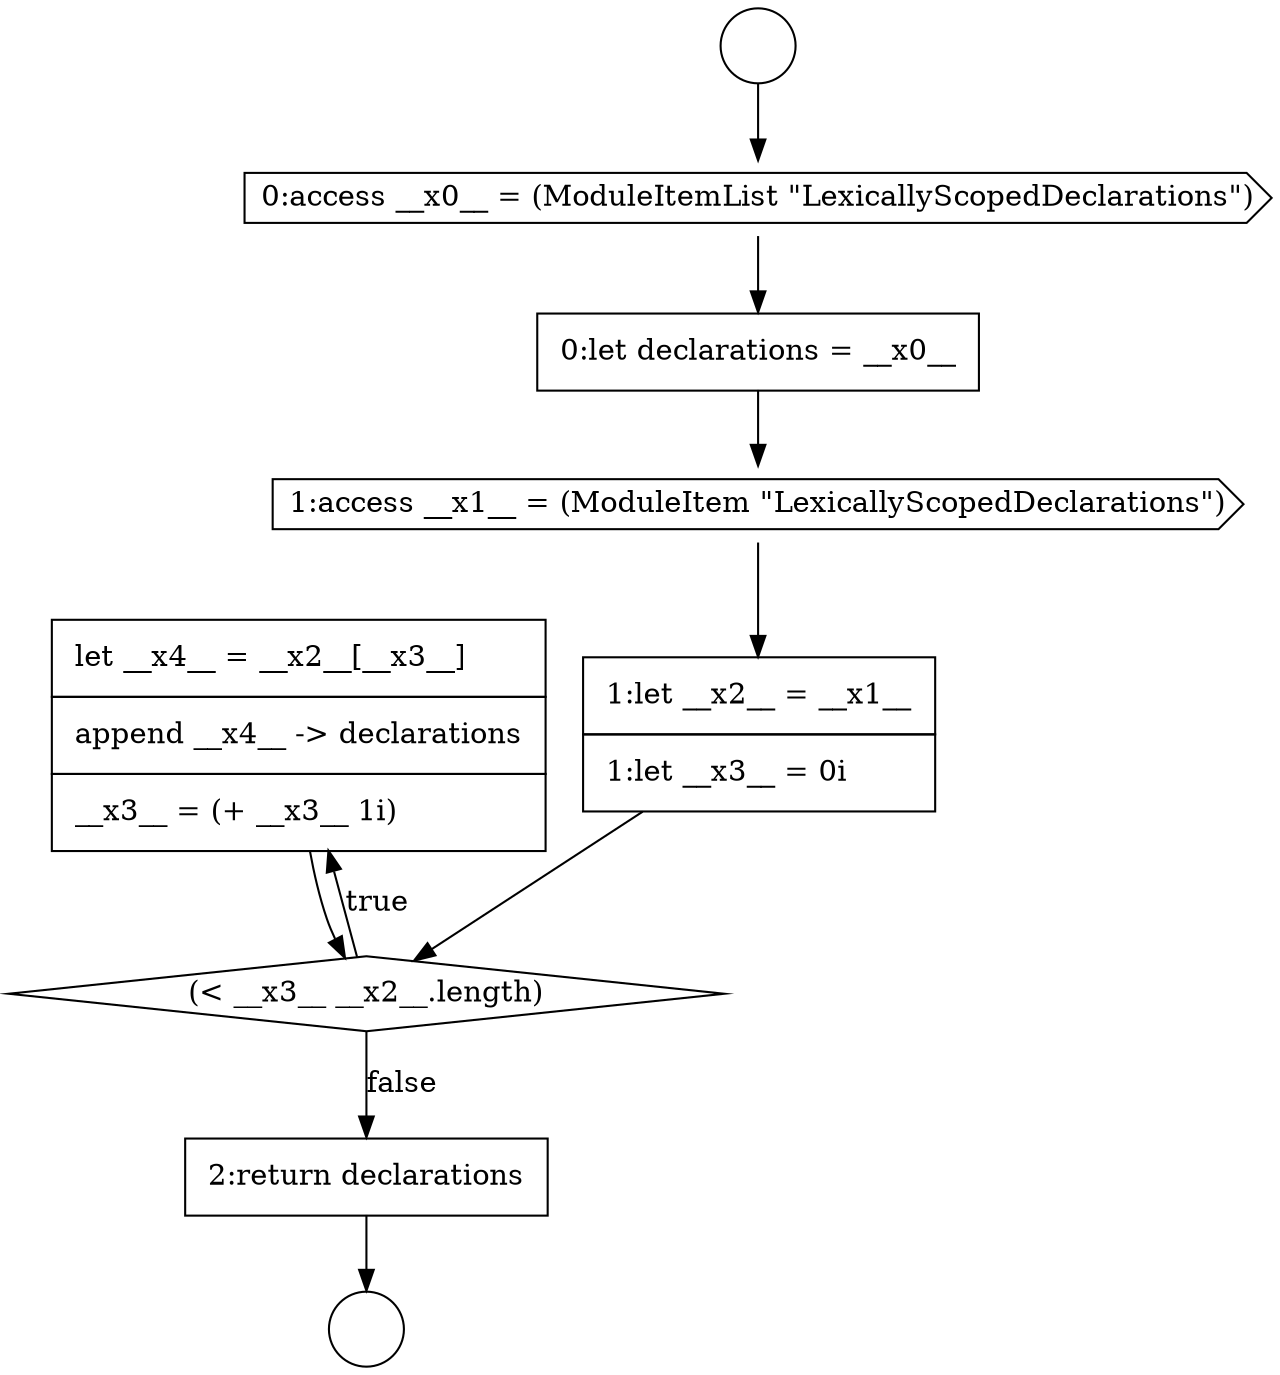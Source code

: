 digraph {
  node10785 [shape=none, margin=0, label=<<font color="black">
    <table border="0" cellborder="1" cellspacing="0" cellpadding="10">
      <tr><td align="left">let __x4__ = __x2__[__x3__]</td></tr>
      <tr><td align="left">append __x4__ -&gt; declarations</td></tr>
      <tr><td align="left">__x3__ = (+ __x3__ 1i)</td></tr>
    </table>
  </font>> color="black" fillcolor="white" style=filled]
  node10780 [shape=cds, label=<<font color="black">0:access __x0__ = (ModuleItemList &quot;LexicallyScopedDeclarations&quot;)</font>> color="black" fillcolor="white" style=filled]
  node10786 [shape=none, margin=0, label=<<font color="black">
    <table border="0" cellborder="1" cellspacing="0" cellpadding="10">
      <tr><td align="left">2:return declarations</td></tr>
    </table>
  </font>> color="black" fillcolor="white" style=filled]
  node10784 [shape=diamond, label=<<font color="black">(&lt; __x3__ __x2__.length)</font>> color="black" fillcolor="white" style=filled]
  node10779 [shape=circle label=" " color="black" fillcolor="white" style=filled]
  node10783 [shape=none, margin=0, label=<<font color="black">
    <table border="0" cellborder="1" cellspacing="0" cellpadding="10">
      <tr><td align="left">1:let __x2__ = __x1__</td></tr>
      <tr><td align="left">1:let __x3__ = 0i</td></tr>
    </table>
  </font>> color="black" fillcolor="white" style=filled]
  node10778 [shape=circle label=" " color="black" fillcolor="white" style=filled]
  node10782 [shape=cds, label=<<font color="black">1:access __x1__ = (ModuleItem &quot;LexicallyScopedDeclarations&quot;)</font>> color="black" fillcolor="white" style=filled]
  node10781 [shape=none, margin=0, label=<<font color="black">
    <table border="0" cellborder="1" cellspacing="0" cellpadding="10">
      <tr><td align="left">0:let declarations = __x0__</td></tr>
    </table>
  </font>> color="black" fillcolor="white" style=filled]
  node10785 -> node10784 [ color="black"]
  node10778 -> node10780 [ color="black"]
  node10782 -> node10783 [ color="black"]
  node10786 -> node10779 [ color="black"]
  node10784 -> node10785 [label=<<font color="black">true</font>> color="black"]
  node10784 -> node10786 [label=<<font color="black">false</font>> color="black"]
  node10781 -> node10782 [ color="black"]
  node10783 -> node10784 [ color="black"]
  node10780 -> node10781 [ color="black"]
}
